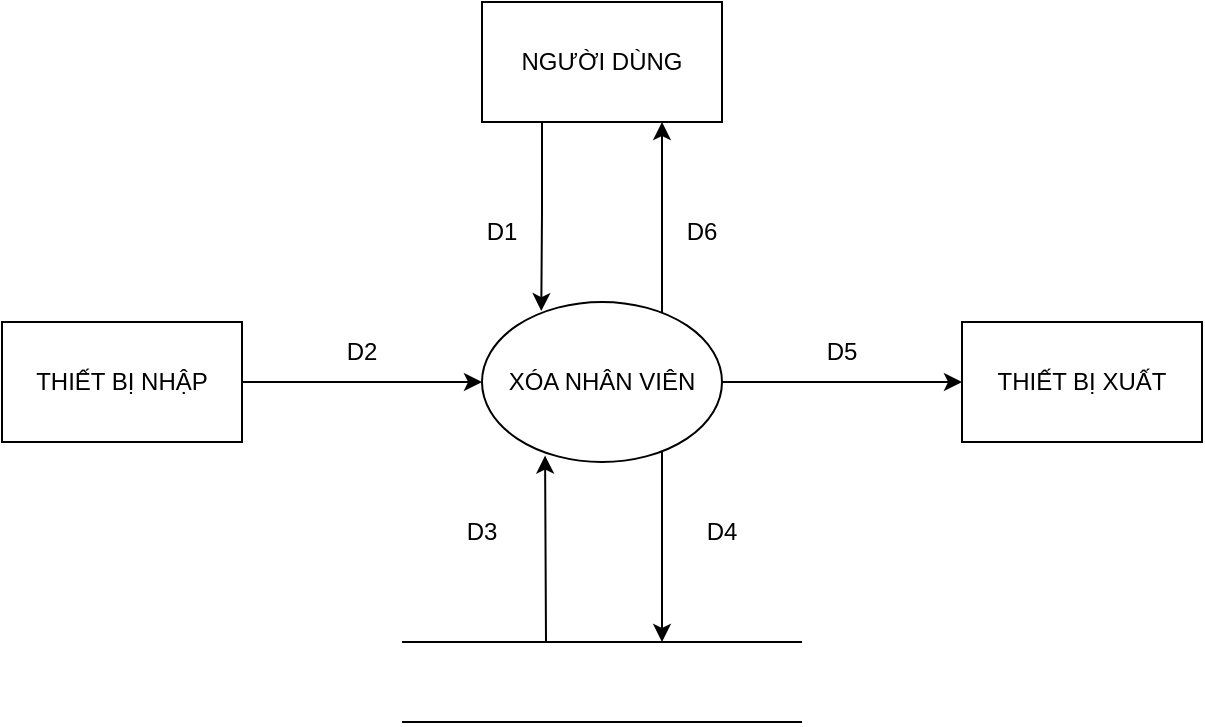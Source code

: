 <mxfile version="17.5.0" type="google"><diagram id="D8Q3K6zDKu2QTi4kfTLr" name="Page-1"><mxGraphModel grid="1" page="1" gridSize="10" guides="1" tooltips="1" connect="1" arrows="1" fold="1" pageScale="1" pageWidth="827" pageHeight="1169" math="0" shadow="0"><root><mxCell id="0"/><mxCell id="1" parent="0"/><mxCell id="DimqrlxOgbZfhKJ3dHwl-11" style="edgeStyle=orthogonalEdgeStyle;rounded=0;orthogonalLoop=1;jettySize=auto;html=1;exitX=0.25;exitY=1;exitDx=0;exitDy=0;entryX=0.247;entryY=0.057;entryDx=0;entryDy=0;entryPerimeter=0;" edge="1" parent="1" source="DimqrlxOgbZfhKJ3dHwl-1" target="DimqrlxOgbZfhKJ3dHwl-5"><mxGeometry relative="1" as="geometry"/></mxCell><mxCell id="DimqrlxOgbZfhKJ3dHwl-1" value="NGƯỜI DÙNG" style="rounded=0;whiteSpace=wrap;html=1;" vertex="1" parent="1"><mxGeometry x="360" y="760" width="120" height="60" as="geometry"/></mxCell><mxCell id="DimqrlxOgbZfhKJ3dHwl-9" style="edgeStyle=orthogonalEdgeStyle;rounded=0;orthogonalLoop=1;jettySize=auto;html=1;" edge="1" parent="1" source="DimqrlxOgbZfhKJ3dHwl-2" target="DimqrlxOgbZfhKJ3dHwl-5"><mxGeometry relative="1" as="geometry"/></mxCell><mxCell id="DimqrlxOgbZfhKJ3dHwl-2" value="THIẾT BỊ NHẬP" style="rounded=0;whiteSpace=wrap;html=1;" vertex="1" parent="1"><mxGeometry x="120" y="920" width="120" height="60" as="geometry"/></mxCell><mxCell id="DimqrlxOgbZfhKJ3dHwl-3" value="THIẾT BỊ XUẤT" style="rounded=0;whiteSpace=wrap;html=1;" vertex="1" parent="1"><mxGeometry x="600" y="920" width="120" height="60" as="geometry"/></mxCell><mxCell id="DimqrlxOgbZfhKJ3dHwl-10" style="edgeStyle=orthogonalEdgeStyle;rounded=0;orthogonalLoop=1;jettySize=auto;html=1;" edge="1" parent="1" source="DimqrlxOgbZfhKJ3dHwl-5" target="DimqrlxOgbZfhKJ3dHwl-3"><mxGeometry relative="1" as="geometry"/></mxCell><mxCell id="DimqrlxOgbZfhKJ3dHwl-12" style="edgeStyle=orthogonalEdgeStyle;rounded=0;orthogonalLoop=1;jettySize=auto;html=1;exitX=1;exitY=0;exitDx=0;exitDy=0;entryX=0.75;entryY=1;entryDx=0;entryDy=0;" edge="1" parent="1" source="DimqrlxOgbZfhKJ3dHwl-5" target="DimqrlxOgbZfhKJ3dHwl-1"><mxGeometry relative="1" as="geometry"><Array as="points"><mxPoint x="450" y="922"/></Array></mxGeometry></mxCell><mxCell id="DimqrlxOgbZfhKJ3dHwl-14" style="edgeStyle=orthogonalEdgeStyle;rounded=0;orthogonalLoop=1;jettySize=auto;html=1;exitX=1;exitY=1;exitDx=0;exitDy=0;" edge="1" parent="1" source="DimqrlxOgbZfhKJ3dHwl-5"><mxGeometry relative="1" as="geometry"><mxPoint x="450" y="1080" as="targetPoint"/><Array as="points"><mxPoint x="450" y="978"/><mxPoint x="450" y="1080"/></Array></mxGeometry></mxCell><mxCell id="DimqrlxOgbZfhKJ3dHwl-16" style="edgeStyle=orthogonalEdgeStyle;rounded=0;orthogonalLoop=1;jettySize=auto;html=1;startArrow=classic;startFill=1;endArrow=none;endFill=0;exitX=0.263;exitY=0.96;exitDx=0;exitDy=0;exitPerimeter=0;" edge="1" parent="1" source="DimqrlxOgbZfhKJ3dHwl-5"><mxGeometry relative="1" as="geometry"><mxPoint x="378" y="1080" as="targetPoint"/><Array as="points"><mxPoint x="392" y="1000"/><mxPoint x="392" y="1000"/><mxPoint x="392" y="1080"/></Array></mxGeometry></mxCell><mxCell id="DimqrlxOgbZfhKJ3dHwl-5" value="XÓA NHÂN VIÊN" style="ellipse;whiteSpace=wrap;html=1;" vertex="1" parent="1"><mxGeometry x="360" y="910" width="120" height="80" as="geometry"/></mxCell><mxCell id="DimqrlxOgbZfhKJ3dHwl-6" value="" style="endArrow=none;html=1;rounded=0;" edge="1" parent="1"><mxGeometry width="50" height="50" relative="1" as="geometry"><mxPoint x="320" y="1080" as="sourcePoint"/><mxPoint x="520" y="1080" as="targetPoint"/></mxGeometry></mxCell><mxCell id="DimqrlxOgbZfhKJ3dHwl-7" value="" style="endArrow=none;html=1;rounded=0;" edge="1" parent="1"><mxGeometry width="50" height="50" relative="1" as="geometry"><mxPoint x="320" y="1120" as="sourcePoint"/><mxPoint x="520" y="1120" as="targetPoint"/></mxGeometry></mxCell><mxCell id="DimqrlxOgbZfhKJ3dHwl-17" value="D2" style="text;html=1;strokeColor=none;fillColor=none;align=center;verticalAlign=middle;whiteSpace=wrap;rounded=0;" vertex="1" parent="1"><mxGeometry x="270" y="920" width="60" height="30" as="geometry"/></mxCell><mxCell id="DimqrlxOgbZfhKJ3dHwl-18" value="D3" style="text;html=1;strokeColor=none;fillColor=none;align=center;verticalAlign=middle;whiteSpace=wrap;rounded=0;" vertex="1" parent="1"><mxGeometry x="330" y="1010" width="60" height="30" as="geometry"/></mxCell><mxCell id="DimqrlxOgbZfhKJ3dHwl-19" value="D4" style="text;html=1;strokeColor=none;fillColor=none;align=center;verticalAlign=middle;whiteSpace=wrap;rounded=0;" vertex="1" parent="1"><mxGeometry x="450" y="1010" width="60" height="30" as="geometry"/></mxCell><mxCell id="DimqrlxOgbZfhKJ3dHwl-20" value="D5" style="text;html=1;strokeColor=none;fillColor=none;align=center;verticalAlign=middle;whiteSpace=wrap;rounded=0;" vertex="1" parent="1"><mxGeometry x="510" y="920" width="60" height="30" as="geometry"/></mxCell><mxCell id="DimqrlxOgbZfhKJ3dHwl-21" value="D6" style="text;html=1;strokeColor=none;fillColor=none;align=center;verticalAlign=middle;whiteSpace=wrap;rounded=0;" vertex="1" parent="1"><mxGeometry x="440" y="860" width="60" height="30" as="geometry"/></mxCell><mxCell id="DimqrlxOgbZfhKJ3dHwl-22" value="D1" style="text;html=1;strokeColor=none;fillColor=none;align=center;verticalAlign=middle;whiteSpace=wrap;rounded=0;" vertex="1" parent="1"><mxGeometry x="340" y="860" width="60" height="30" as="geometry"/></mxCell></root></mxGraphModel></diagram></mxfile>